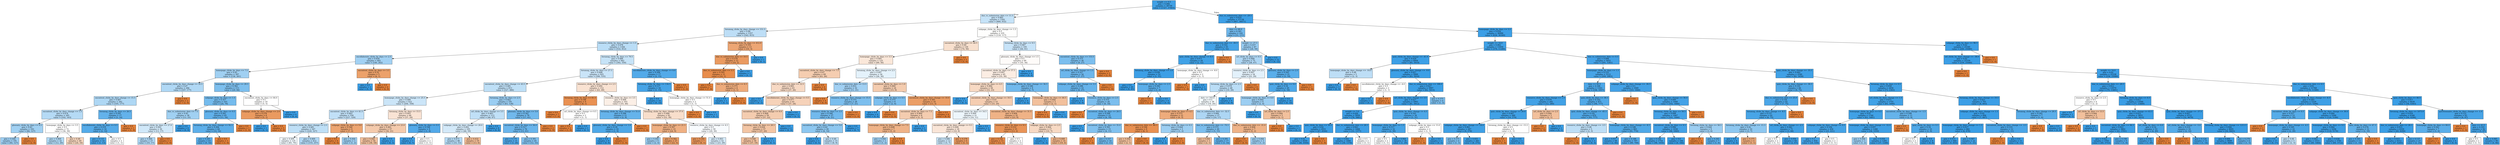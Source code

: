 digraph Tree {
node [shape=box, style="filled", color="black"] ;
0 [label="weight <= 0.5\ngini = 0.066\nsamples = 38730\nvalue = [1327, 37403]", fillcolor="#399de5f6"] ;
1 [label="due_vs_submission_date <= 11.5\ngini = 0.485\nsamples = 1592\nvalue = [660, 932]", fillcolor="#399de54a"] ;
0 -> 1 [labeldistance=2.5, labelangle=45, headlabel="True"] ;
2 [label="forumng_clicks_by_days_change <= 151.5\ngini = 0.48\nsamples = 1357\nvalue = [542, 815]", fillcolor="#399de555"] ;
1 -> 2 ;
3 [label="resource_clicks_by_days_change <= 1.5\ngini = 0.478\nsamples = 1344\nvalue = [532, 812]", fillcolor="#399de558"] ;
2 -> 3 ;
4 [label="oucollaborate_clicks_by_days <= 2.5\ngini = 0.454\nsamples = 402\nvalue = [140, 262]", fillcolor="#399de577"] ;
3 -> 4 ;
5 [label="homepage_clicks_by_days <= 7.5\ngini = 0.45\nsamples = 397\nvalue = [136, 261]", fillcolor="#399de57a"] ;
4 -> 5 ;
6 [label="oucontent_clicks_by_days_change <= 35.5\ngini = 0.47\nsamples = 284\nvalue = [107, 177]", fillcolor="#399de565"] ;
5 -> 6 ;
7 [label="oucontent_clicks_by_days_change <= 15.5\ngini = 0.467\nsamples = 282\nvalue = [105, 177]", fillcolor="#399de568"] ;
6 -> 7 ;
8 [label="oucontent_clicks_by_days_change <= 1.5\ngini = 0.474\nsamples = 265\nvalue = [102, 163]", fillcolor="#399de55f"] ;
7 -> 8 ;
9 [label="glossary_clicks_by_days <= 0.5\ngini = 0.45\nsamples = 193\nvalue = [66, 127]", fillcolor="#399de57a"] ;
8 -> 9 ;
10 [label="gini = 0.446\nsamples = 191\nvalue = [64, 127]", fillcolor="#399de57e"] ;
9 -> 10 ;
11 [label="gini = 0.0\nsamples = 2\nvalue = [2, 0]", fillcolor="#e58139ff"] ;
9 -> 11 ;
12 [label="homepage_clicks_by_days <= 3.5\ngini = 0.5\nsamples = 72\nvalue = [36, 36]", fillcolor="#e5813900"] ;
8 -> 12 ;
13 [label="gini = 0.469\nsamples = 32\nvalue = [12, 20]", fillcolor="#399de566"] ;
12 -> 13 ;
14 [label="gini = 0.48\nsamples = 40\nvalue = [24, 16]", fillcolor="#e5813955"] ;
12 -> 14 ;
15 [label="forumng_clicks_by_days <= 26.5\ngini = 0.291\nsamples = 17\nvalue = [3, 14]", fillcolor="#399de5c8"] ;
7 -> 15 ;
16 [label="oucollaborate_clicks_by_days <= 0.5\ngini = 0.219\nsamples = 16\nvalue = [2, 14]", fillcolor="#399de5db"] ;
15 -> 16 ;
17 [label="gini = 0.133\nsamples = 14\nvalue = [1, 13]", fillcolor="#399de5eb"] ;
16 -> 17 ;
18 [label="gini = 0.5\nsamples = 2\nvalue = [1, 1]", fillcolor="#e5813900"] ;
16 -> 18 ;
19 [label="gini = 0.0\nsamples = 1\nvalue = [1, 0]", fillcolor="#e58139ff"] ;
15 -> 19 ;
20 [label="gini = 0.0\nsamples = 2\nvalue = [2, 0]", fillcolor="#e58139ff"] ;
6 -> 20 ;
21 [label="homepage_clicks_by_days <= 29.5\ngini = 0.382\nsamples = 113\nvalue = [29, 84]", fillcolor="#399de5a7"] ;
5 -> 21 ;
22 [label="subpage_clicks_by_days <= 1.5\ngini = 0.357\nsamples = 103\nvalue = [24, 79]", fillcolor="#399de5b2"] ;
21 -> 22 ;
23 [label="due_vs_submission_date <= 7.5\ngini = 0.45\nsamples = 38\nvalue = [13, 25]", fillcolor="#399de57a"] ;
22 -> 23 ;
24 [label="oucontent_clicks_by_days <= 27.0\ngini = 0.491\nsamples = 30\nvalue = [13, 17]", fillcolor="#399de53c"] ;
23 -> 24 ;
25 [label="gini = 0.466\nsamples = 27\nvalue = [10, 17]", fillcolor="#399de569"] ;
24 -> 25 ;
26 [label="gini = 0.0\nsamples = 3\nvalue = [3, 0]", fillcolor="#e58139ff"] ;
24 -> 26 ;
27 [label="gini = 0.0\nsamples = 8\nvalue = [0, 8]", fillcolor="#399de5ff"] ;
23 -> 27 ;
28 [label="glossary_clicks_by_days <= 0.5\ngini = 0.281\nsamples = 65\nvalue = [11, 54]", fillcolor="#399de5cb"] ;
22 -> 28 ;
29 [label="forumng_clicks_by_days_change <= 92.5\ngini = 0.264\nsamples = 64\nvalue = [10, 54]", fillcolor="#399de5d0"] ;
28 -> 29 ;
30 [label="gini = 0.245\nsamples = 63\nvalue = [9, 54]", fillcolor="#399de5d4"] ;
29 -> 30 ;
31 [label="gini = 0.0\nsamples = 1\nvalue = [1, 0]", fillcolor="#e58139ff"] ;
29 -> 31 ;
32 [label="gini = 0.0\nsamples = 1\nvalue = [1, 0]", fillcolor="#e58139ff"] ;
28 -> 32 ;
33 [label="oucontent_clicks_by_days <= 64.0\ngini = 0.5\nsamples = 10\nvalue = [5, 5]", fillcolor="#e5813900"] ;
21 -> 33 ;
34 [label="subpage_clicks_by_days_change <= 2.0\ngini = 0.278\nsamples = 6\nvalue = [5, 1]", fillcolor="#e58139cc"] ;
33 -> 34 ;
35 [label="gini = 0.0\nsamples = 1\nvalue = [0, 1]", fillcolor="#399de5ff"] ;
34 -> 35 ;
36 [label="gini = 0.0\nsamples = 5\nvalue = [5, 0]", fillcolor="#e58139ff"] ;
34 -> 36 ;
37 [label="gini = 0.0\nsamples = 4\nvalue = [0, 4]", fillcolor="#399de5ff"] ;
33 -> 37 ;
38 [label="oucontent_clicks_by_days <= 3.5\ngini = 0.32\nsamples = 5\nvalue = [4, 1]", fillcolor="#e58139bf"] ;
4 -> 38 ;
39 [label="gini = 0.0\nsamples = 1\nvalue = [0, 1]", fillcolor="#399de5ff"] ;
38 -> 39 ;
40 [label="gini = 0.0\nsamples = 4\nvalue = [4, 0]", fillcolor="#e58139ff"] ;
38 -> 40 ;
41 [label="forumng_clicks_by_days <= 79.5\ngini = 0.486\nsamples = 942\nvalue = [392, 550]", fillcolor="#399de549"] ;
3 -> 41 ;
42 [label="forumng_clicks_by_days <= 27.5\ngini = 0.488\nsamples = 925\nvalue = [390, 535]", fillcolor="#399de545"] ;
41 -> 42 ;
43 [label="oucontent_clicks_by_days_change <= 43.5\ngini = 0.481\nsamples = 813\nvalue = [327, 486]", fillcolor="#399de553"] ;
42 -> 43 ;
44 [label="homepage_clicks_by_days_change <= 25.5\ngini = 0.489\nsamples = 622\nvalue = [264, 358]", fillcolor="#399de543"] ;
43 -> 44 ;
45 [label="oucontent_clicks_by_days <= 41.5\ngini = 0.483\nsamples = 556\nvalue = [227, 329]", fillcolor="#399de54f"] ;
44 -> 45 ;
46 [label="resource_clicks_by_days_change <= 2.5\ngini = 0.481\nsamples = 547\nvalue = [220, 327]", fillcolor="#399de553"] ;
45 -> 46 ;
47 [label="gini = 0.499\nsamples = 135\nvalue = [65, 70]", fillcolor="#399de512"] ;
46 -> 47 ;
48 [label="gini = 0.469\nsamples = 412\nvalue = [155, 257]", fillcolor="#399de565"] ;
46 -> 48 ;
49 [label="subpage_clicks_by_days <= 9.0\ngini = 0.346\nsamples = 9\nvalue = [7, 2]", fillcolor="#e58139b6"] ;
45 -> 49 ;
50 [label="gini = 0.0\nsamples = 6\nvalue = [6, 0]", fillcolor="#e58139ff"] ;
49 -> 50 ;
51 [label="gini = 0.444\nsamples = 3\nvalue = [1, 2]", fillcolor="#399de57f"] ;
49 -> 51 ;
52 [label="forumng_clicks_by_days <= 15.5\ngini = 0.493\nsamples = 66\nvalue = [37, 29]", fillcolor="#e5813937"] ;
44 -> 52 ;
53 [label="subpage_clicks_by_days_change <= 23.0\ngini = 0.465\nsamples = 57\nvalue = [36, 21]", fillcolor="#e581396a"] ;
52 -> 53 ;
54 [label="gini = 0.444\nsamples = 54\nvalue = [36, 18]", fillcolor="#e581397f"] ;
53 -> 54 ;
55 [label="gini = 0.0\nsamples = 3\nvalue = [0, 3]", fillcolor="#399de5ff"] ;
53 -> 55 ;
56 [label="glossary_clicks_by_days <= 0.5\ngini = 0.198\nsamples = 9\nvalue = [1, 8]", fillcolor="#399de5df"] ;
52 -> 56 ;
57 [label="gini = 0.0\nsamples = 7\nvalue = [0, 7]", fillcolor="#399de5ff"] ;
56 -> 57 ;
58 [label="gini = 0.5\nsamples = 2\nvalue = [1, 1]", fillcolor="#e5813900"] ;
56 -> 58 ;
59 [label="forumng_clicks_by_days <= 2.5\ngini = 0.442\nsamples = 191\nvalue = [63, 128]", fillcolor="#399de581"] ;
43 -> 59 ;
60 [label="url_clicks_by_days_change <= 3.5\ngini = 0.483\nsamples = 113\nvalue = [46, 67]", fillcolor="#399de550"] ;
59 -> 60 ;
61 [label="subpage_clicks_by_days_change <= 20.0\ngini = 0.492\nsamples = 105\nvalue = [46, 59]", fillcolor="#399de538"] ;
60 -> 61 ;
62 [label="gini = 0.473\nsamples = 86\nvalue = [33, 53]", fillcolor="#399de560"] ;
61 -> 62 ;
63 [label="gini = 0.432\nsamples = 19\nvalue = [13, 6]", fillcolor="#e5813989"] ;
61 -> 63 ;
64 [label="gini = 0.0\nsamples = 8\nvalue = [0, 8]", fillcolor="#399de5ff"] ;
60 -> 64 ;
65 [label="glossary_clicks_by_days <= 5.0\ngini = 0.341\nsamples = 78\nvalue = [17, 61]", fillcolor="#399de5b8"] ;
59 -> 65 ;
66 [label="oucontent_clicks_by_days <= 56.0\ngini = 0.317\nsamples = 76\nvalue = [15, 61]", fillcolor="#399de5c0"] ;
65 -> 66 ;
67 [label="gini = 0.175\nsamples = 31\nvalue = [3, 28]", fillcolor="#399de5e4"] ;
66 -> 67 ;
68 [label="gini = 0.391\nsamples = 45\nvalue = [12, 33]", fillcolor="#399de5a2"] ;
66 -> 68 ;
69 [label="gini = 0.0\nsamples = 2\nvalue = [2, 0]", fillcolor="#e58139ff"] ;
65 -> 69 ;
70 [label="resource_clicks_by_days_change <= 2.5\ngini = 0.492\nsamples = 112\nvalue = [63, 49]", fillcolor="#e5813939"] ;
42 -> 70 ;
71 [label="forumng_clicks_by_days <= 61.5\ngini = 0.198\nsamples = 9\nvalue = [8, 1]", fillcolor="#e58139df"] ;
70 -> 71 ;
72 [label="gini = 0.0\nsamples = 7\nvalue = [7, 0]", fillcolor="#e58139ff"] ;
71 -> 72 ;
73 [label="url_clicks_by_days_change <= 0.5\ngini = 0.5\nsamples = 2\nvalue = [1, 1]", fillcolor="#e5813900"] ;
71 -> 73 ;
74 [label="gini = 0.0\nsamples = 1\nvalue = [1, 0]", fillcolor="#e58139ff"] ;
73 -> 74 ;
75 [label="gini = 0.0\nsamples = 1\nvalue = [0, 1]", fillcolor="#399de5ff"] ;
73 -> 75 ;
76 [label="resource_clicks_by_days <= 3.5\ngini = 0.498\nsamples = 103\nvalue = [55, 48]", fillcolor="#e5813920"] ;
70 -> 76 ;
77 [label="forumng_clicks_by_days_change <= 51.0\ngini = 0.298\nsamples = 11\nvalue = [2, 9]", fillcolor="#399de5c6"] ;
76 -> 77 ;
78 [label="glossary_clicks_by_days_change <= 1.0\ngini = 0.18\nsamples = 10\nvalue = [1, 9]", fillcolor="#399de5e3"] ;
77 -> 78 ;
79 [label="gini = 0.0\nsamples = 9\nvalue = [0, 9]", fillcolor="#399de5ff"] ;
78 -> 79 ;
80 [label="gini = 0.0\nsamples = 1\nvalue = [1, 0]", fillcolor="#e58139ff"] ;
78 -> 80 ;
81 [label="gini = 0.0\nsamples = 1\nvalue = [1, 0]", fillcolor="#e58139ff"] ;
77 -> 81 ;
82 [label="forumng_clicks_by_days_change <= 37.0\ngini = 0.488\nsamples = 92\nvalue = [53, 39]", fillcolor="#e5813943"] ;
76 -> 82 ;
83 [label="homepage_clicks_by_days <= 21.5\ngini = 0.397\nsamples = 33\nvalue = [24, 9]", fillcolor="#e581399f"] ;
82 -> 83 ;
84 [label="gini = 0.444\nsamples = 6\nvalue = [2, 4]", fillcolor="#399de57f"] ;
83 -> 84 ;
85 [label="gini = 0.302\nsamples = 27\nvalue = [22, 5]", fillcolor="#e58139c5"] ;
83 -> 85 ;
86 [label="resource_clicks_by_days_change <= 4.5\ngini = 0.5\nsamples = 59\nvalue = [29, 30]", fillcolor="#399de508"] ;
82 -> 86 ;
87 [label="gini = 0.245\nsamples = 7\nvalue = [6, 1]", fillcolor="#e58139d4"] ;
86 -> 87 ;
88 [label="gini = 0.493\nsamples = 52\nvalue = [23, 29]", fillcolor="#399de535"] ;
86 -> 88 ;
89 [label="oucollaborate_clicks_by_days_change <= 6.0\ngini = 0.208\nsamples = 17\nvalue = [2, 15]", fillcolor="#399de5dd"] ;
41 -> 89 ;
90 [label="forumng_clicks_by_days <= 134.5\ngini = 0.117\nsamples = 16\nvalue = [1, 15]", fillcolor="#399de5ee"] ;
89 -> 90 ;
91 [label="gini = 0.0\nsamples = 14\nvalue = [0, 14]", fillcolor="#399de5ff"] ;
90 -> 91 ;
92 [label="homepage_clicks_by_days_change <= 51.0\ngini = 0.5\nsamples = 2\nvalue = [1, 1]", fillcolor="#e5813900"] ;
90 -> 92 ;
93 [label="gini = 0.0\nsamples = 1\nvalue = [1, 0]", fillcolor="#e58139ff"] ;
92 -> 93 ;
94 [label="gini = 0.0\nsamples = 1\nvalue = [0, 1]", fillcolor="#399de5ff"] ;
92 -> 94 ;
95 [label="gini = 0.0\nsamples = 1\nvalue = [1, 0]", fillcolor="#e58139ff"] ;
89 -> 95 ;
96 [label="forumng_clicks_by_days <= 412.0\ngini = 0.355\nsamples = 13\nvalue = [10, 3]", fillcolor="#e58139b3"] ;
2 -> 96 ;
97 [label="due_vs_submission_date <= 10.5\ngini = 0.278\nsamples = 12\nvalue = [10, 2]", fillcolor="#e58139cc"] ;
96 -> 97 ;
98 [label="due_vs_submission_date <= 5.5\ngini = 0.165\nsamples = 11\nvalue = [10, 1]", fillcolor="#e58139e6"] ;
97 -> 98 ;
99 [label="gini = 0.0\nsamples = 7\nvalue = [7, 0]", fillcolor="#e58139ff"] ;
98 -> 99 ;
100 [label="due_vs_submission_date <= 6.5\ngini = 0.375\nsamples = 4\nvalue = [3, 1]", fillcolor="#e58139aa"] ;
98 -> 100 ;
101 [label="gini = 0.0\nsamples = 1\nvalue = [0, 1]", fillcolor="#399de5ff"] ;
100 -> 101 ;
102 [label="gini = 0.0\nsamples = 3\nvalue = [3, 0]", fillcolor="#e58139ff"] ;
100 -> 102 ;
103 [label="gini = 0.0\nsamples = 1\nvalue = [0, 1]", fillcolor="#399de5ff"] ;
97 -> 103 ;
104 [label="gini = 0.0\nsamples = 1\nvalue = [0, 1]", fillcolor="#399de5ff"] ;
96 -> 104 ;
105 [label="subpage_clicks_by_days_change <= 1.5\ngini = 0.5\nsamples = 235\nvalue = [118, 117]", fillcolor="#e5813902"] ;
1 -> 105 ;
106 [label="oucontent_clicks_by_days <= 44.5\ngini = 0.49\nsamples = 130\nvalue = [74, 56]", fillcolor="#e581393e"] ;
105 -> 106 ;
107 [label="homepage_clicks_by_days <= 5.5\ngini = 0.495\nsamples = 125\nvalue = [69, 56]", fillcolor="#e5813930"] ;
106 -> 107 ;
108 [label="oucontent_clicks_by_days_change <= 7.5\ngini = 0.47\nsamples = 69\nvalue = [43, 26]", fillcolor="#e5813965"] ;
107 -> 108 ;
109 [label="due_vs_submission_date <= 12.5\ngini = 0.485\nsamples = 63\nvalue = [37, 26]", fillcolor="#e581394c"] ;
108 -> 109 ;
110 [label="gini = 0.0\nsamples = 2\nvalue = [0, 2]", fillcolor="#399de5ff"] ;
109 -> 110 ;
111 [label="oucollaborate_clicks_by_days_change <= 0.5\ngini = 0.477\nsamples = 61\nvalue = [37, 24]", fillcolor="#e581395a"] ;
109 -> 111 ;
112 [label="oucontent_clicks_by_days_change <= 6.0\ngini = 0.468\nsamples = 59\nvalue = [37, 22]", fillcolor="#e5813967"] ;
111 -> 112 ;
113 [label="forumng_clicks_by_days <= 28.5\ngini = 0.456\nsamples = 57\nvalue = [37, 20]", fillcolor="#e5813975"] ;
112 -> 113 ;
114 [label="gini = 0.448\nsamples = 56\nvalue = [37, 19]", fillcolor="#e581397c"] ;
113 -> 114 ;
115 [label="gini = 0.0\nsamples = 1\nvalue = [0, 1]", fillcolor="#399de5ff"] ;
113 -> 115 ;
116 [label="gini = 0.0\nsamples = 2\nvalue = [0, 2]", fillcolor="#399de5ff"] ;
112 -> 116 ;
117 [label="gini = 0.0\nsamples = 2\nvalue = [0, 2]", fillcolor="#399de5ff"] ;
111 -> 117 ;
118 [label="gini = 0.0\nsamples = 6\nvalue = [6, 0]", fillcolor="#e58139ff"] ;
108 -> 118 ;
119 [label="forumng_clicks_by_days_change <= 2.5\ngini = 0.497\nsamples = 56\nvalue = [26, 30]", fillcolor="#399de522"] ;
107 -> 119 ;
120 [label="due_vs_submission_date <= 13.5\ngini = 0.451\nsamples = 32\nvalue = [11, 21]", fillcolor="#399de579"] ;
119 -> 120 ;
121 [label="gini = 0.0\nsamples = 4\nvalue = [4, 0]", fillcolor="#e58139ff"] ;
120 -> 121 ;
122 [label="resource_clicks_by_days_change <= 15.5\ngini = 0.375\nsamples = 28\nvalue = [7, 21]", fillcolor="#399de5aa"] ;
120 -> 122 ;
123 [label="resource_clicks_by_days <= 3.5\ngini = 0.346\nsamples = 27\nvalue = [6, 21]", fillcolor="#399de5b6"] ;
122 -> 123 ;
124 [label="oucontent_clicks_by_days_change <= 5.0\ngini = 0.42\nsamples = 20\nvalue = [6, 14]", fillcolor="#399de592"] ;
123 -> 124 ;
125 [label="gini = 0.0\nsamples = 5\nvalue = [0, 5]", fillcolor="#399de5ff"] ;
124 -> 125 ;
126 [label="gini = 0.48\nsamples = 15\nvalue = [6, 9]", fillcolor="#399de555"] ;
124 -> 126 ;
127 [label="gini = 0.0\nsamples = 7\nvalue = [0, 7]", fillcolor="#399de5ff"] ;
123 -> 127 ;
128 [label="gini = 0.0\nsamples = 1\nvalue = [1, 0]", fillcolor="#e58139ff"] ;
122 -> 128 ;
129 [label="oucontent_clicks_by_days <= 1.0\ngini = 0.469\nsamples = 24\nvalue = [15, 9]", fillcolor="#e5813966"] ;
119 -> 129 ;
130 [label="subpage_clicks_by_days <= 0.5\ngini = 0.375\nsamples = 8\nvalue = [2, 6]", fillcolor="#399de5aa"] ;
129 -> 130 ;
131 [label="gini = 0.0\nsamples = 6\nvalue = [0, 6]", fillcolor="#399de5ff"] ;
130 -> 131 ;
132 [label="gini = 0.0\nsamples = 2\nvalue = [2, 0]", fillcolor="#e58139ff"] ;
130 -> 132 ;
133 [label="oucontent_clicks_by_days_change <= 10.0\ngini = 0.305\nsamples = 16\nvalue = [13, 3]", fillcolor="#e58139c4"] ;
129 -> 133 ;
134 [label="oucontent_clicks_by_days <= 7.5\ngini = 0.469\nsamples = 8\nvalue = [5, 3]", fillcolor="#e5813966"] ;
133 -> 134 ;
135 [label="homepage_clicks_by_days_change <= 7.5\ngini = 0.408\nsamples = 7\nvalue = [5, 2]", fillcolor="#e5813999"] ;
134 -> 135 ;
136 [label="gini = 0.444\nsamples = 3\nvalue = [1, 2]", fillcolor="#399de57f"] ;
135 -> 136 ;
137 [label="gini = 0.0\nsamples = 4\nvalue = [4, 0]", fillcolor="#e58139ff"] ;
135 -> 137 ;
138 [label="gini = 0.0\nsamples = 1\nvalue = [0, 1]", fillcolor="#399de5ff"] ;
134 -> 138 ;
139 [label="gini = 0.0\nsamples = 8\nvalue = [8, 0]", fillcolor="#e58139ff"] ;
133 -> 139 ;
140 [label="gini = 0.0\nsamples = 5\nvalue = [5, 0]", fillcolor="#e58139ff"] ;
106 -> 140 ;
141 [label="forumng_clicks_by_days <= 9.5\ngini = 0.487\nsamples = 105\nvalue = [44, 61]", fillcolor="#399de547"] ;
105 -> 141 ;
142 [label="glossary_clicks_by_days_change <= 1.5\ngini = 0.5\nsamples = 69\nvalue = [35, 34]", fillcolor="#e5813907"] ;
141 -> 142 ;
143 [label="oucontent_clicks_by_days <= 57.5\ngini = 0.497\nsamples = 65\nvalue = [35, 30]", fillcolor="#e5813924"] ;
142 -> 143 ;
144 [label="homepage_clicks_by_days <= 4.5\ngini = 0.484\nsamples = 56\nvalue = [33, 23]", fillcolor="#e581394d"] ;
143 -> 144 ;
145 [label="gini = 0.0\nsamples = 3\nvalue = [0, 3]", fillcolor="#399de5ff"] ;
144 -> 145 ;
146 [label="oucontent_clicks_by_days_change <= 18.5\ngini = 0.47\nsamples = 53\nvalue = [33, 20]", fillcolor="#e5813964"] ;
144 -> 146 ;
147 [label="oucontent_clicks_by_days <= 14.5\ngini = 0.499\nsamples = 21\nvalue = [10, 11]", fillcolor="#399de517"] ;
146 -> 147 ;
148 [label="oucontent_clicks_by_days_change <= 9.5\ngini = 0.494\nsamples = 18\nvalue = [10, 8]", fillcolor="#e5813933"] ;
147 -> 148 ;
149 [label="gini = 0.486\nsamples = 12\nvalue = [5, 7]", fillcolor="#399de549"] ;
148 -> 149 ;
150 [label="gini = 0.278\nsamples = 6\nvalue = [5, 1]", fillcolor="#e58139cc"] ;
148 -> 150 ;
151 [label="gini = 0.0\nsamples = 3\nvalue = [0, 3]", fillcolor="#399de5ff"] ;
147 -> 151 ;
152 [label="oucontent_clicks_by_days_change <= 31.5\ngini = 0.404\nsamples = 32\nvalue = [23, 9]", fillcolor="#e581399b"] ;
146 -> 152 ;
153 [label="resource_clicks_by_days <= 9.5\ngini = 0.231\nsamples = 15\nvalue = [13, 2]", fillcolor="#e58139d8"] ;
152 -> 153 ;
154 [label="gini = 0.142\nsamples = 13\nvalue = [12, 1]", fillcolor="#e58139ea"] ;
153 -> 154 ;
155 [label="gini = 0.5\nsamples = 2\nvalue = [1, 1]", fillcolor="#e5813900"] ;
153 -> 155 ;
156 [label="subpage_clicks_by_days <= 2.5\ngini = 0.484\nsamples = 17\nvalue = [10, 7]", fillcolor="#e581394d"] ;
152 -> 156 ;
157 [label="gini = 0.0\nsamples = 3\nvalue = [0, 3]", fillcolor="#399de5ff"] ;
156 -> 157 ;
158 [label="gini = 0.408\nsamples = 14\nvalue = [10, 4]", fillcolor="#e5813999"] ;
156 -> 158 ;
159 [label="homepage_clicks_by_days_change <= 34.5\ngini = 0.346\nsamples = 9\nvalue = [2, 7]", fillcolor="#399de5b6"] ;
143 -> 159 ;
160 [label="gini = 0.0\nsamples = 6\nvalue = [0, 6]", fillcolor="#399de5ff"] ;
159 -> 160 ;
161 [label="homepage_clicks_by_days <= 44.5\ngini = 0.444\nsamples = 3\nvalue = [2, 1]", fillcolor="#e581397f"] ;
159 -> 161 ;
162 [label="gini = 0.0\nsamples = 2\nvalue = [2, 0]", fillcolor="#e58139ff"] ;
161 -> 162 ;
163 [label="gini = 0.0\nsamples = 1\nvalue = [0, 1]", fillcolor="#399de5ff"] ;
161 -> 163 ;
164 [label="gini = 0.0\nsamples = 4\nvalue = [0, 4]", fillcolor="#399de5ff"] ;
142 -> 164 ;
165 [label="oucontent_clicks_by_days <= 153.5\ngini = 0.375\nsamples = 36\nvalue = [9, 27]", fillcolor="#399de5aa"] ;
141 -> 165 ;
166 [label="url_clicks_by_days_change <= 1.5\ngini = 0.327\nsamples = 34\nvalue = [7, 27]", fillcolor="#399de5bd"] ;
165 -> 166 ;
167 [label="subpage_clicks_by_days_change <= 3.5\ngini = 0.298\nsamples = 33\nvalue = [6, 27]", fillcolor="#399de5c6"] ;
166 -> 167 ;
168 [label="gini = 0.0\nsamples = 9\nvalue = [0, 9]", fillcolor="#399de5ff"] ;
167 -> 168 ;
169 [label="resource_clicks_by_days <= 2.5\ngini = 0.375\nsamples = 24\nvalue = [6, 18]", fillcolor="#399de5aa"] ;
167 -> 169 ;
170 [label="gini = 0.0\nsamples = 2\nvalue = [2, 0]", fillcolor="#e58139ff"] ;
169 -> 170 ;
171 [label="oucontent_clicks_by_days <= 28.5\ngini = 0.298\nsamples = 22\nvalue = [4, 18]", fillcolor="#399de5c6"] ;
169 -> 171 ;
172 [label="gini = 0.0\nsamples = 7\nvalue = [0, 7]", fillcolor="#399de5ff"] ;
171 -> 172 ;
173 [label="oucontent_clicks_by_days <= 35.0\ngini = 0.391\nsamples = 15\nvalue = [4, 11]", fillcolor="#399de5a2"] ;
171 -> 173 ;
174 [label="gini = 0.0\nsamples = 1\nvalue = [1, 0]", fillcolor="#e58139ff"] ;
173 -> 174 ;
175 [label="gini = 0.337\nsamples = 14\nvalue = [3, 11]", fillcolor="#399de5b9"] ;
173 -> 175 ;
176 [label="gini = 0.0\nsamples = 1\nvalue = [1, 0]", fillcolor="#e58139ff"] ;
166 -> 176 ;
177 [label="gini = 0.0\nsamples = 2\nvalue = [2, 0]", fillcolor="#e58139ff"] ;
165 -> 177 ;
178 [label="due_vs_submission_date <= -29.5\ngini = 0.035\nsamples = 37138\nvalue = [667, 36471]", fillcolor="#399de5fa"] ;
0 -> 178 [labeldistance=2.5, labelangle=-45, headlabel="False"] ;
179 [label="date <= 68.0\ngini = 0.341\nsamples = 142\nvalue = [31, 111]", fillcolor="#399de5b8"] ;
178 -> 179 ;
180 [label="due_vs_submission_date <= -30.5\ngini = 0.103\nsamples = 55\nvalue = [3, 52]", fillcolor="#399de5f0"] ;
179 -> 180 ;
181 [label="quiz_clicks_by_days_change <= 8.5\ngini = 0.071\nsamples = 54\nvalue = [2, 52]", fillcolor="#399de5f5"] ;
180 -> 181 ;
182 [label="forumng_clicks_by_days_change <= 1.0\ngini = 0.038\nsamples = 52\nvalue = [1, 51]", fillcolor="#399de5fa"] ;
181 -> 182 ;
183 [label="gini = 0.0\nsamples = 45\nvalue = [0, 45]", fillcolor="#399de5ff"] ;
182 -> 183 ;
184 [label="homepage_clicks_by_days <= 2.5\ngini = 0.245\nsamples = 7\nvalue = [1, 6]", fillcolor="#399de5d4"] ;
182 -> 184 ;
185 [label="gini = 0.0\nsamples = 1\nvalue = [1, 0]", fillcolor="#e58139ff"] ;
184 -> 185 ;
186 [label="gini = 0.0\nsamples = 6\nvalue = [0, 6]", fillcolor="#399de5ff"] ;
184 -> 186 ;
187 [label="homepage_clicks_by_days_change <= -8.0\ngini = 0.5\nsamples = 2\nvalue = [1, 1]", fillcolor="#e5813900"] ;
181 -> 187 ;
188 [label="gini = 0.0\nsamples = 1\nvalue = [1, 0]", fillcolor="#e58139ff"] ;
187 -> 188 ;
189 [label="gini = 0.0\nsamples = 1\nvalue = [0, 1]", fillcolor="#399de5ff"] ;
187 -> 189 ;
190 [label="gini = 0.0\nsamples = 1\nvalue = [1, 0]", fillcolor="#e58139ff"] ;
180 -> 190 ;
191 [label="weight <= 27.5\ngini = 0.437\nsamples = 87\nvalue = [28, 59]", fillcolor="#399de586"] ;
179 -> 191 ;
192 [label="url_clicks_by_days <= 0.5\ngini = 0.468\nsamples = 75\nvalue = [28, 47]", fillcolor="#399de567"] ;
191 -> 192 ;
193 [label="resource_clicks_by_days <= 2.5\ngini = 0.497\nsamples = 54\nvalue = [25, 29]", fillcolor="#399de523"] ;
192 -> 193 ;
194 [label="forumng_clicks_by_days <= 2.5\ngini = 0.478\nsamples = 48\nvalue = [19, 29]", fillcolor="#399de558"] ;
193 -> 194 ;
195 [label="date <= 103.0\ngini = 0.5\nsamples = 39\nvalue = [19, 20]", fillcolor="#399de50d"] ;
194 -> 195 ;
196 [label="homepage_clicks_by_days <= 4.5\ngini = 0.375\nsamples = 12\nvalue = [9, 3]", fillcolor="#e58139aa"] ;
195 -> 196 ;
197 [label="due_vs_submission_date <= -80.5\ngini = 0.198\nsamples = 9\nvalue = [8, 1]", fillcolor="#e58139df"] ;
196 -> 197 ;
198 [label="gini = 0.444\nsamples = 3\nvalue = [2, 1]", fillcolor="#e581397f"] ;
197 -> 198 ;
199 [label="gini = 0.0\nsamples = 6\nvalue = [6, 0]", fillcolor="#e58139ff"] ;
197 -> 199 ;
200 [label="forumng_clicks_by_days <= 0.5\ngini = 0.444\nsamples = 3\nvalue = [1, 2]", fillcolor="#399de57f"] ;
196 -> 200 ;
201 [label="gini = 0.0\nsamples = 2\nvalue = [0, 2]", fillcolor="#399de5ff"] ;
200 -> 201 ;
202 [label="gini = 0.0\nsamples = 1\nvalue = [1, 0]", fillcolor="#e58139ff"] ;
200 -> 202 ;
203 [label="due_vs_submission_date <= -32.5\ngini = 0.466\nsamples = 27\nvalue = [10, 17]", fillcolor="#399de569"] ;
195 -> 203 ;
204 [label="due_vs_submission_date <= -70.5\ngini = 0.375\nsamples = 20\nvalue = [5, 15]", fillcolor="#399de5aa"] ;
203 -> 204 ;
205 [label="gini = 0.444\nsamples = 3\nvalue = [2, 1]", fillcolor="#e581397f"] ;
204 -> 205 ;
206 [label="gini = 0.291\nsamples = 17\nvalue = [3, 14]", fillcolor="#399de5c8"] ;
204 -> 206 ;
207 [label="due_vs_submission_date <= -31.0\ngini = 0.408\nsamples = 7\nvalue = [5, 2]", fillcolor="#e5813999"] ;
203 -> 207 ;
208 [label="gini = 0.0\nsamples = 4\nvalue = [4, 0]", fillcolor="#e58139ff"] ;
207 -> 208 ;
209 [label="gini = 0.444\nsamples = 3\nvalue = [1, 2]", fillcolor="#399de57f"] ;
207 -> 209 ;
210 [label="gini = 0.0\nsamples = 9\nvalue = [0, 9]", fillcolor="#399de5ff"] ;
194 -> 210 ;
211 [label="gini = 0.0\nsamples = 6\nvalue = [6, 0]", fillcolor="#e58139ff"] ;
193 -> 211 ;
212 [label="glossary_clicks_by_days <= 2.5\ngini = 0.245\nsamples = 21\nvalue = [3, 18]", fillcolor="#399de5d4"] ;
192 -> 212 ;
213 [label="quiz_clicks_by_days <= 9.0\ngini = 0.18\nsamples = 20\nvalue = [2, 18]", fillcolor="#399de5e3"] ;
212 -> 213 ;
214 [label="homepage_clicks_by_days <= 6.0\ngini = 0.444\nsamples = 6\nvalue = [2, 4]", fillcolor="#399de57f"] ;
213 -> 214 ;
215 [label="gini = 0.0\nsamples = 3\nvalue = [0, 3]", fillcolor="#399de5ff"] ;
214 -> 215 ;
216 [label="url_clicks_by_days <= 2.5\ngini = 0.444\nsamples = 3\nvalue = [2, 1]", fillcolor="#e581397f"] ;
214 -> 216 ;
217 [label="gini = 0.0\nsamples = 2\nvalue = [2, 0]", fillcolor="#e58139ff"] ;
216 -> 217 ;
218 [label="gini = 0.0\nsamples = 1\nvalue = [0, 1]", fillcolor="#399de5ff"] ;
216 -> 218 ;
219 [label="gini = 0.0\nsamples = 14\nvalue = [0, 14]", fillcolor="#399de5ff"] ;
213 -> 219 ;
220 [label="gini = 0.0\nsamples = 1\nvalue = [1, 0]", fillcolor="#e58139ff"] ;
212 -> 220 ;
221 [label="gini = 0.0\nsamples = 12\nvalue = [0, 12]", fillcolor="#399de5ff"] ;
191 -> 221 ;
222 [label="homepage_clicks_by_days <= 5.5\ngini = 0.034\nsamples = 36996\nvalue = [636, 36360]", fillcolor="#399de5fb"] ;
178 -> 222 ;
223 [label="weight <= 14.0\ngini = 0.062\nsamples = 11656\nvalue = [376, 11280]", fillcolor="#399de5f6"] ;
222 -> 223 ;
224 [label="quiz_clicks_by_days_change <= -41.0\ngini = 0.028\nsamples = 6004\nvalue = [85, 5919]", fillcolor="#399de5fb"] ;
223 -> 224 ;
225 [label="homepage_clicks_by_days_change <= -14.0\ngini = 0.48\nsamples = 5\nvalue = [2, 3]", fillcolor="#399de555"] ;
224 -> 225 ;
226 [label="gini = 0.0\nsamples = 3\nvalue = [0, 3]", fillcolor="#399de5ff"] ;
225 -> 226 ;
227 [label="gini = 0.0\nsamples = 2\nvalue = [2, 0]", fillcolor="#e58139ff"] ;
225 -> 227 ;
228 [label="glossary_clicks_by_days_change <= -9.0\ngini = 0.027\nsamples = 5999\nvalue = [83, 5916]", fillcolor="#399de5fb"] ;
224 -> 228 ;
229 [label="oucollaborate_clicks_by_days_change <= -4.0\ngini = 0.5\nsamples = 2\nvalue = [1, 1]", fillcolor="#e5813900"] ;
228 -> 229 ;
230 [label="gini = 0.0\nsamples = 1\nvalue = [0, 1]", fillcolor="#399de5ff"] ;
229 -> 230 ;
231 [label="gini = 0.0\nsamples = 1\nvalue = [1, 0]", fillcolor="#e58139ff"] ;
229 -> 231 ;
232 [label="due_vs_submission_date <= 188.0\ngini = 0.027\nsamples = 5997\nvalue = [82, 5915]", fillcolor="#399de5fb"] ;
228 -> 232 ;
233 [label="url_clicks_by_days_change <= 3.5\ngini = 0.027\nsamples = 5993\nvalue = [81, 5912]", fillcolor="#399de5fc"] ;
232 -> 233 ;
234 [label="weight <= 3.0\ngini = 0.026\nsamples = 5959\nvalue = [78, 5881]", fillcolor="#399de5fc"] ;
233 -> 234 ;
235 [label="quiz_clicks_by_days <= 50.5\ngini = 0.02\nsamples = 4551\nvalue = [47, 4504]", fillcolor="#399de5fc"] ;
234 -> 235 ;
236 [label="gini = 0.02\nsamples = 4550\nvalue = [46, 4504]", fillcolor="#399de5fc"] ;
235 -> 236 ;
237 [label="gini = 0.0\nsamples = 1\nvalue = [1, 0]", fillcolor="#e58139ff"] ;
235 -> 237 ;
238 [label="due_vs_submission_date <= 28.5\ngini = 0.043\nsamples = 1408\nvalue = [31, 1377]", fillcolor="#399de5f9"] ;
234 -> 238 ;
239 [label="gini = 0.042\nsamples = 1406\nvalue = [30, 1376]", fillcolor="#399de5f9"] ;
238 -> 239 ;
240 [label="gini = 0.5\nsamples = 2\nvalue = [1, 1]", fillcolor="#e5813900"] ;
238 -> 240 ;
241 [label="quiz_clicks_by_days_change <= 4.5\ngini = 0.161\nsamples = 34\nvalue = [3, 31]", fillcolor="#399de5e6"] ;
233 -> 241 ;
242 [label="homepage_clicks_by_days <= 1.5\ngini = 0.117\nsamples = 32\nvalue = [2, 30]", fillcolor="#399de5ee"] ;
241 -> 242 ;
243 [label="gini = 0.5\nsamples = 2\nvalue = [1, 1]", fillcolor="#e5813900"] ;
242 -> 243 ;
244 [label="gini = 0.064\nsamples = 30\nvalue = [1, 29]", fillcolor="#399de5f6"] ;
242 -> 244 ;
245 [label="subpage_clicks_by_days <= 15.0\ngini = 0.5\nsamples = 2\nvalue = [1, 1]", fillcolor="#e5813900"] ;
241 -> 245 ;
246 [label="gini = 0.0\nsamples = 1\nvalue = [1, 0]", fillcolor="#e58139ff"] ;
245 -> 246 ;
247 [label="gini = 0.0\nsamples = 1\nvalue = [0, 1]", fillcolor="#399de5ff"] ;
245 -> 247 ;
248 [label="gini = 0.375\nsamples = 4\nvalue = [1, 3]", fillcolor="#399de5aa"] ;
232 -> 248 ;
249 [label="due_vs_submission_date <= 0.5\ngini = 0.098\nsamples = 5652\nvalue = [291, 5361]", fillcolor="#399de5f1"] ;
223 -> 249 ;
250 [label="homepage_clicks_by_days <= 1.5\ngini = 0.125\nsamples = 3112\nvalue = [209, 2903]", fillcolor="#399de5ed"] ;
249 -> 250 ;
251 [label="date <= 85.5\ngini = 0.166\nsamples = 1163\nvalue = [106, 1057]", fillcolor="#399de5e5"] ;
250 -> 251 ;
252 [label="resource_clicks_by_days_change <= 1.5\ngini = 0.079\nsamples = 292\nvalue = [12, 280]", fillcolor="#399de5f4"] ;
251 -> 252 ;
253 [label="quiz_clicks_by_days_change <= 20.0\ngini = 0.067\nsamples = 289\nvalue = [10, 279]", fillcolor="#399de5f6"] ;
252 -> 253 ;
254 [label="subpage_clicks_by_days_change <= -18.0\ngini = 0.061\nsamples = 287\nvalue = [9, 278]", fillcolor="#399de5f7"] ;
253 -> 254 ;
255 [label="gini = 0.375\nsamples = 4\nvalue = [1, 3]", fillcolor="#399de5aa"] ;
254 -> 255 ;
256 [label="gini = 0.055\nsamples = 283\nvalue = [8, 275]", fillcolor="#399de5f8"] ;
254 -> 256 ;
257 [label="forumng_clicks_by_days_change <= -15.5\ngini = 0.5\nsamples = 2\nvalue = [1, 1]", fillcolor="#e5813900"] ;
253 -> 257 ;
258 [label="gini = 0.0\nsamples = 1\nvalue = [1, 0]", fillcolor="#e58139ff"] ;
257 -> 258 ;
259 [label="gini = 0.0\nsamples = 1\nvalue = [0, 1]", fillcolor="#399de5ff"] ;
257 -> 259 ;
260 [label="url_clicks_by_days <= 2.5\ngini = 0.444\nsamples = 3\nvalue = [2, 1]", fillcolor="#e581397f"] ;
252 -> 260 ;
261 [label="gini = 0.0\nsamples = 2\nvalue = [2, 0]", fillcolor="#e58139ff"] ;
260 -> 261 ;
262 [label="gini = 0.0\nsamples = 1\nvalue = [0, 1]", fillcolor="#399de5ff"] ;
260 -> 262 ;
263 [label="quiz_clicks_by_days <= 38.5\ngini = 0.193\nsamples = 871\nvalue = [94, 777]", fillcolor="#399de5e0"] ;
251 -> 263 ;
264 [label="quiz_clicks_by_days_change <= -45.5\ngini = 0.191\nsamples = 870\nvalue = [93, 777]", fillcolor="#399de5e0"] ;
263 -> 264 ;
265 [label="resource_clicks_by_days_change <= -3.5\ngini = 0.48\nsamples = 5\nvalue = [2, 3]", fillcolor="#399de555"] ;
264 -> 265 ;
266 [label="gini = 0.0\nsamples = 2\nvalue = [2, 0]", fillcolor="#e58139ff"] ;
265 -> 266 ;
267 [label="gini = 0.0\nsamples = 3\nvalue = [0, 3]", fillcolor="#399de5ff"] ;
265 -> 267 ;
268 [label="homepage_clicks_by_days_change <= -8.5\ngini = 0.188\nsamples = 865\nvalue = [91, 774]", fillcolor="#399de5e1"] ;
264 -> 268 ;
269 [label="gini = 0.057\nsamples = 68\nvalue = [2, 66]", fillcolor="#399de5f7"] ;
268 -> 269 ;
270 [label="gini = 0.198\nsamples = 797\nvalue = [89, 708]", fillcolor="#399de5df"] ;
268 -> 270 ;
271 [label="gini = 0.0\nsamples = 1\nvalue = [1, 0]", fillcolor="#e58139ff"] ;
263 -> 271 ;
272 [label="subpage_clicks_by_days_change <= -36.5\ngini = 0.1\nsamples = 1949\nvalue = [103, 1846]", fillcolor="#399de5f1"] ;
250 -> 272 ;
273 [label="gini = 0.0\nsamples = 1\nvalue = [1, 0]", fillcolor="#e58139ff"] ;
272 -> 273 ;
274 [label="quiz_clicks_by_days_change <= 56.0\ngini = 0.099\nsamples = 1948\nvalue = [102, 1846]", fillcolor="#399de5f1"] ;
272 -> 274 ;
275 [label="forumng_clicks_by_days <= 50.5\ngini = 0.098\nsamples = 1947\nvalue = [101, 1846]", fillcolor="#399de5f1"] ;
274 -> 275 ;
276 [label="oucontent_clicks_by_days <= 9.5\ngini = 0.096\nsamples = 1938\nvalue = [98, 1840]", fillcolor="#399de5f1"] ;
275 -> 276 ;
277 [label="gini = 0.106\nsamples = 1754\nvalue = [98, 1656]", fillcolor="#399de5f0"] ;
276 -> 277 ;
278 [label="gini = 0.0\nsamples = 184\nvalue = [0, 184]", fillcolor="#399de5ff"] ;
276 -> 278 ;
279 [label="forumng_clicks_by_days <= 58.5\ngini = 0.444\nsamples = 9\nvalue = [3, 6]", fillcolor="#399de57f"] ;
275 -> 279 ;
280 [label="gini = 0.0\nsamples = 2\nvalue = [2, 0]", fillcolor="#e58139ff"] ;
279 -> 280 ;
281 [label="gini = 0.245\nsamples = 7\nvalue = [1, 6]", fillcolor="#399de5d4"] ;
279 -> 281 ;
282 [label="gini = 0.0\nsamples = 1\nvalue = [1, 0]", fillcolor="#e58139ff"] ;
274 -> 282 ;
283 [label="quiz_clicks_by_days_change <= -35.5\ngini = 0.062\nsamples = 2540\nvalue = [82, 2458]", fillcolor="#399de5f6"] ;
249 -> 283 ;
284 [label="quiz_clicks_by_days_change <= -36.5\ngini = 0.191\nsamples = 84\nvalue = [9, 75]", fillcolor="#399de5e0"] ;
283 -> 284 ;
285 [label="due_vs_submission_date <= 25.0\ngini = 0.156\nsamples = 82\nvalue = [7, 75]", fillcolor="#399de5e7"] ;
284 -> 285 ;
286 [label="forumng_clicks_by_days_change <= -8.5\ngini = 0.137\nsamples = 81\nvalue = [6, 75]", fillcolor="#399de5eb"] ;
285 -> 286 ;
287 [label="forumng_clicks_by_days_change <= -11.5\ngini = 0.42\nsamples = 10\nvalue = [3, 7]", fillcolor="#399de592"] ;
286 -> 287 ;
288 [label="gini = 0.0\nsamples = 6\nvalue = [0, 6]", fillcolor="#399de5ff"] ;
287 -> 288 ;
289 [label="gini = 0.375\nsamples = 4\nvalue = [3, 1]", fillcolor="#e58139aa"] ;
287 -> 289 ;
290 [label="url_clicks_by_days_change <= -2.5\ngini = 0.081\nsamples = 71\nvalue = [3, 68]", fillcolor="#399de5f4"] ;
286 -> 290 ;
291 [label="gini = 0.5\nsamples = 2\nvalue = [1, 1]", fillcolor="#e5813900"] ;
290 -> 291 ;
292 [label="gini = 0.056\nsamples = 69\nvalue = [2, 67]", fillcolor="#399de5f7"] ;
290 -> 292 ;
293 [label="gini = 0.0\nsamples = 1\nvalue = [1, 0]", fillcolor="#e58139ff"] ;
285 -> 293 ;
294 [label="gini = 0.0\nsamples = 2\nvalue = [2, 0]", fillcolor="#e58139ff"] ;
284 -> 294 ;
295 [label="forumng_clicks_by_days <= 0.5\ngini = 0.058\nsamples = 2456\nvalue = [73, 2383]", fillcolor="#399de5f7"] ;
283 -> 295 ;
296 [label="url_clicks_by_days_change <= 1.5\ngini = 0.071\nsamples = 1755\nvalue = [65, 1690]", fillcolor="#399de5f5"] ;
295 -> 296 ;
297 [label="homepage_clicks_by_days <= 0.5\ngini = 0.07\nsamples = 1744\nvalue = [63, 1681]", fillcolor="#399de5f5"] ;
296 -> 297 ;
298 [label="subpage_clicks_by_days_change <= 0.5\ngini = 0.104\nsamples = 456\nvalue = [25, 431]", fillcolor="#399de5f0"] ;
297 -> 298 ;
299 [label="gini = 0.1\nsamples = 454\nvalue = [24, 430]", fillcolor="#399de5f1"] ;
298 -> 299 ;
300 [label="gini = 0.5\nsamples = 2\nvalue = [1, 1]", fillcolor="#e5813900"] ;
298 -> 300 ;
301 [label="homepage_clicks_by_days_change <= -32.0\ngini = 0.057\nsamples = 1288\nvalue = [38, 1250]", fillcolor="#399de5f7"] ;
297 -> 301 ;
302 [label="gini = 0.444\nsamples = 3\nvalue = [1, 2]", fillcolor="#399de57f"] ;
301 -> 302 ;
303 [label="gini = 0.056\nsamples = 1285\nvalue = [37, 1248]", fillcolor="#399de5f7"] ;
301 -> 303 ;
304 [label="oucontent_clicks_by_days_change <= -1.5\ngini = 0.298\nsamples = 11\nvalue = [2, 9]", fillcolor="#399de5c6"] ;
296 -> 304 ;
305 [label="gini = 0.0\nsamples = 1\nvalue = [1, 0]", fillcolor="#e58139ff"] ;
304 -> 305 ;
306 [label="quiz_clicks_by_days <= 0.5\ngini = 0.18\nsamples = 10\nvalue = [1, 9]", fillcolor="#399de5e3"] ;
304 -> 306 ;
307 [label="gini = 0.5\nsamples = 2\nvalue = [1, 1]", fillcolor="#e5813900"] ;
306 -> 307 ;
308 [label="gini = 0.0\nsamples = 8\nvalue = [0, 8]", fillcolor="#399de5ff"] ;
306 -> 308 ;
309 [label="forumng_clicks_by_days_change <= 19.5\ngini = 0.023\nsamples = 701\nvalue = [8, 693]", fillcolor="#399de5fc"] ;
295 -> 309 ;
310 [label="subpage_clicks_by_days_change <= 1.5\ngini = 0.02\nsamples = 694\nvalue = [7, 687]", fillcolor="#399de5fc"] ;
309 -> 310 ;
311 [label="homepage_clicks_by_days_change <= 1.5\ngini = 0.017\nsamples = 682\nvalue = [6, 676]", fillcolor="#399de5fd"] ;
310 -> 311 ;
312 [label="gini = 0.015\nsamples = 660\nvalue = [5, 655]", fillcolor="#399de5fd"] ;
311 -> 312 ;
313 [label="gini = 0.087\nsamples = 22\nvalue = [1, 21]", fillcolor="#399de5f3"] ;
311 -> 313 ;
314 [label="oucontent_clicks_by_days_change <= -3.5\ngini = 0.153\nsamples = 12\nvalue = [1, 11]", fillcolor="#399de5e8"] ;
310 -> 314 ;
315 [label="gini = 0.0\nsamples = 1\nvalue = [1, 0]", fillcolor="#e58139ff"] ;
314 -> 315 ;
316 [label="gini = 0.0\nsamples = 11\nvalue = [0, 11]", fillcolor="#399de5ff"] ;
314 -> 316 ;
317 [label="forumng_clicks_by_days_change <= 20.5\ngini = 0.245\nsamples = 7\nvalue = [1, 6]", fillcolor="#399de5d4"] ;
309 -> 317 ;
318 [label="gini = 0.0\nsamples = 1\nvalue = [1, 0]", fillcolor="#e58139ff"] ;
317 -> 318 ;
319 [label="gini = 0.0\nsamples = 6\nvalue = [0, 6]", fillcolor="#399de5ff"] ;
317 -> 319 ;
320 [label="subpage_clicks_by_days <= 98.5\ngini = 0.02\nsamples = 25340\nvalue = [260, 25080]", fillcolor="#399de5fc"] ;
222 -> 320 ;
321 [label="url_clicks_by_days_change <= -38.0\ngini = 0.02\nsamples = 25339\nvalue = [259, 25080]", fillcolor="#399de5fc"] ;
320 -> 321 ;
322 [label="gini = 0.0\nsamples = 1\nvalue = [1, 0]", fillcolor="#e58139ff"] ;
321 -> 322 ;
323 [label="weight <= 14.0\ngini = 0.02\nsamples = 25338\nvalue = [258, 25080]", fillcolor="#399de5fc"] ;
321 -> 323 ;
324 [label="due_vs_submission_date <= -20.5\ngini = 0.012\nsamples = 13570\nvalue = [79, 13491]", fillcolor="#399de5fe"] ;
323 -> 324 ;
325 [label="resource_clicks_by_days <= 2.5\ngini = 0.5\nsamples = 4\nvalue = [2, 2]", fillcolor="#e5813900"] ;
324 -> 325 ;
326 [label="gini = 0.0\nsamples = 1\nvalue = [0, 1]", fillcolor="#399de5ff"] ;
325 -> 326 ;
327 [label="url_clicks_by_days <= 13.5\ngini = 0.444\nsamples = 3\nvalue = [2, 1]", fillcolor="#e581397f"] ;
325 -> 327 ;
328 [label="gini = 0.0\nsamples = 2\nvalue = [2, 0]", fillcolor="#e58139ff"] ;
327 -> 328 ;
329 [label="gini = 0.0\nsamples = 1\nvalue = [0, 1]", fillcolor="#399de5ff"] ;
327 -> 329 ;
330 [label="forumng_clicks_by_days <= 6.5\ngini = 0.011\nsamples = 13566\nvalue = [77, 13489]", fillcolor="#399de5fe"] ;
324 -> 330 ;
331 [label="quiz_clicks_by_days_change <= 63.5\ngini = 0.023\nsamples = 3855\nvalue = [45, 3810]", fillcolor="#399de5fc"] ;
330 -> 331 ;
332 [label="oucontent_clicks_by_days <= 84.5\ngini = 0.021\nsamples = 3802\nvalue = [41, 3761]", fillcolor="#399de5fc"] ;
331 -> 332 ;
333 [label="gini = 0.021\nsamples = 3793\nvalue = [40, 3753]", fillcolor="#399de5fc"] ;
332 -> 333 ;
334 [label="gini = 0.198\nsamples = 9\nvalue = [1, 8]", fillcolor="#399de5df"] ;
332 -> 334 ;
335 [label="url_clicks_by_days <= 6.0\ngini = 0.14\nsamples = 53\nvalue = [4, 49]", fillcolor="#399de5ea"] ;
331 -> 335 ;
336 [label="gini = 0.109\nsamples = 52\nvalue = [3, 49]", fillcolor="#399de5ef"] ;
335 -> 336 ;
337 [label="gini = 0.0\nsamples = 1\nvalue = [1, 0]", fillcolor="#e58139ff"] ;
335 -> 337 ;
338 [label="quiz_clicks_by_days_change <= -37.5\ngini = 0.007\nsamples = 9711\nvalue = [32, 9679]", fillcolor="#399de5fe"] ;
330 -> 338 ;
339 [label="url_clicks_by_days_change <= -5.0\ngini = 0.219\nsamples = 16\nvalue = [2, 14]", fillcolor="#399de5db"] ;
338 -> 339 ;
340 [label="gini = 0.0\nsamples = 1\nvalue = [1, 0]", fillcolor="#e58139ff"] ;
339 -> 340 ;
341 [label="gini = 0.124\nsamples = 15\nvalue = [1, 14]", fillcolor="#399de5ed"] ;
339 -> 341 ;
342 [label="forumng_clicks_by_days_change <= 1213.5\ngini = 0.006\nsamples = 9695\nvalue = [30, 9665]", fillcolor="#399de5fe"] ;
338 -> 342 ;
343 [label="gini = 0.006\nsamples = 9689\nvalue = [29, 9660]", fillcolor="#399de5fe"] ;
342 -> 343 ;
344 [label="gini = 0.278\nsamples = 6\nvalue = [1, 5]", fillcolor="#399de5cc"] ;
342 -> 344 ;
345 [label="due_vs_submission_date <= 0.5\ngini = 0.03\nsamples = 11768\nvalue = [179, 11589]", fillcolor="#399de5fb"] ;
323 -> 345 ;
346 [label="oucollaborate_clicks_by_days_change <= -6.5\ngini = 0.045\nsamples = 5329\nvalue = [123, 5206]", fillcolor="#399de5f9"] ;
345 -> 346 ;
347 [label="oucontent_clicks_by_days <= 0.5\ngini = 0.227\nsamples = 23\nvalue = [3, 20]", fillcolor="#399de5d9"] ;
346 -> 347 ;
348 [label="gini = 0.0\nsamples = 1\nvalue = [1, 0]", fillcolor="#e58139ff"] ;
347 -> 348 ;
349 [label="homepage_clicks_by_days_change <= -4.5\ngini = 0.165\nsamples = 22\nvalue = [2, 20]", fillcolor="#399de5e6"] ;
347 -> 349 ;
350 [label="gini = 0.0\nsamples = 17\nvalue = [0, 17]", fillcolor="#399de5ff"] ;
349 -> 350 ;
351 [label="gini = 0.48\nsamples = 5\nvalue = [2, 3]", fillcolor="#399de555"] ;
349 -> 351 ;
352 [label="subpage_clicks_by_days_change <= 30.0\ngini = 0.044\nsamples = 5306\nvalue = [120, 5186]", fillcolor="#399de5f9"] ;
346 -> 352 ;
353 [label="homepage_clicks_by_days <= 9.5\ngini = 0.044\nsamples = 5294\nvalue = [118, 5176]", fillcolor="#399de5f9"] ;
352 -> 353 ;
354 [label="gini = 0.063\nsamples = 1513\nvalue = [49, 1464]", fillcolor="#399de5f6"] ;
353 -> 354 ;
355 [label="gini = 0.036\nsamples = 3781\nvalue = [69, 3712]", fillcolor="#399de5fa"] ;
353 -> 355 ;
356 [label="quiz_clicks_by_days <= 47.5\ngini = 0.278\nsamples = 12\nvalue = [2, 10]", fillcolor="#399de5cc"] ;
352 -> 356 ;
357 [label="gini = 0.165\nsamples = 11\nvalue = [1, 10]", fillcolor="#399de5e6"] ;
356 -> 357 ;
358 [label="gini = 0.0\nsamples = 1\nvalue = [1, 0]", fillcolor="#e58139ff"] ;
356 -> 358 ;
359 [label="quiz_clicks_by_days <= 46.5\ngini = 0.017\nsamples = 6439\nvalue = [56, 6383]", fillcolor="#399de5fd"] ;
345 -> 359 ;
360 [label="forumng_clicks_by_days <= 1073.0\ngini = 0.016\nsamples = 6346\nvalue = [50, 6296]", fillcolor="#399de5fd"] ;
359 -> 360 ;
361 [label="due_vs_submission_date <= 28.5\ngini = 0.015\nsamples = 6339\nvalue = [49, 6290]", fillcolor="#399de5fd"] ;
360 -> 361 ;
362 [label="gini = 0.015\nsamples = 6312\nvalue = [47, 6265]", fillcolor="#399de5fd"] ;
361 -> 362 ;
363 [label="gini = 0.137\nsamples = 27\nvalue = [2, 25]", fillcolor="#399de5eb"] ;
361 -> 363 ;
364 [label="homepage_clicks_by_days <= 66.0\ngini = 0.245\nsamples = 7\nvalue = [1, 6]", fillcolor="#399de5d4"] ;
360 -> 364 ;
365 [label="gini = 0.0\nsamples = 1\nvalue = [1, 0]", fillcolor="#e58139ff"] ;
364 -> 365 ;
366 [label="gini = 0.0\nsamples = 6\nvalue = [0, 6]", fillcolor="#399de5ff"] ;
364 -> 366 ;
367 [label="questionnaire_clicks_by_days_change <= -1.0\ngini = 0.121\nsamples = 93\nvalue = [6, 87]", fillcolor="#399de5ed"] ;
359 -> 367 ;
368 [label="gini = 0.0\nsamples = 1\nvalue = [1, 0]", fillcolor="#e58139ff"] ;
367 -> 368 ;
369 [label="date <= 43.5\ngini = 0.103\nsamples = 92\nvalue = [5, 87]", fillcolor="#399de5f0"] ;
367 -> 369 ;
370 [label="gini = 0.5\nsamples = 2\nvalue = [1, 1]", fillcolor="#e5813900"] ;
369 -> 370 ;
371 [label="gini = 0.085\nsamples = 90\nvalue = [4, 86]", fillcolor="#399de5f3"] ;
369 -> 371 ;
372 [label="gini = 0.0\nsamples = 1\nvalue = [1, 0]", fillcolor="#e58139ff"] ;
320 -> 372 ;
}